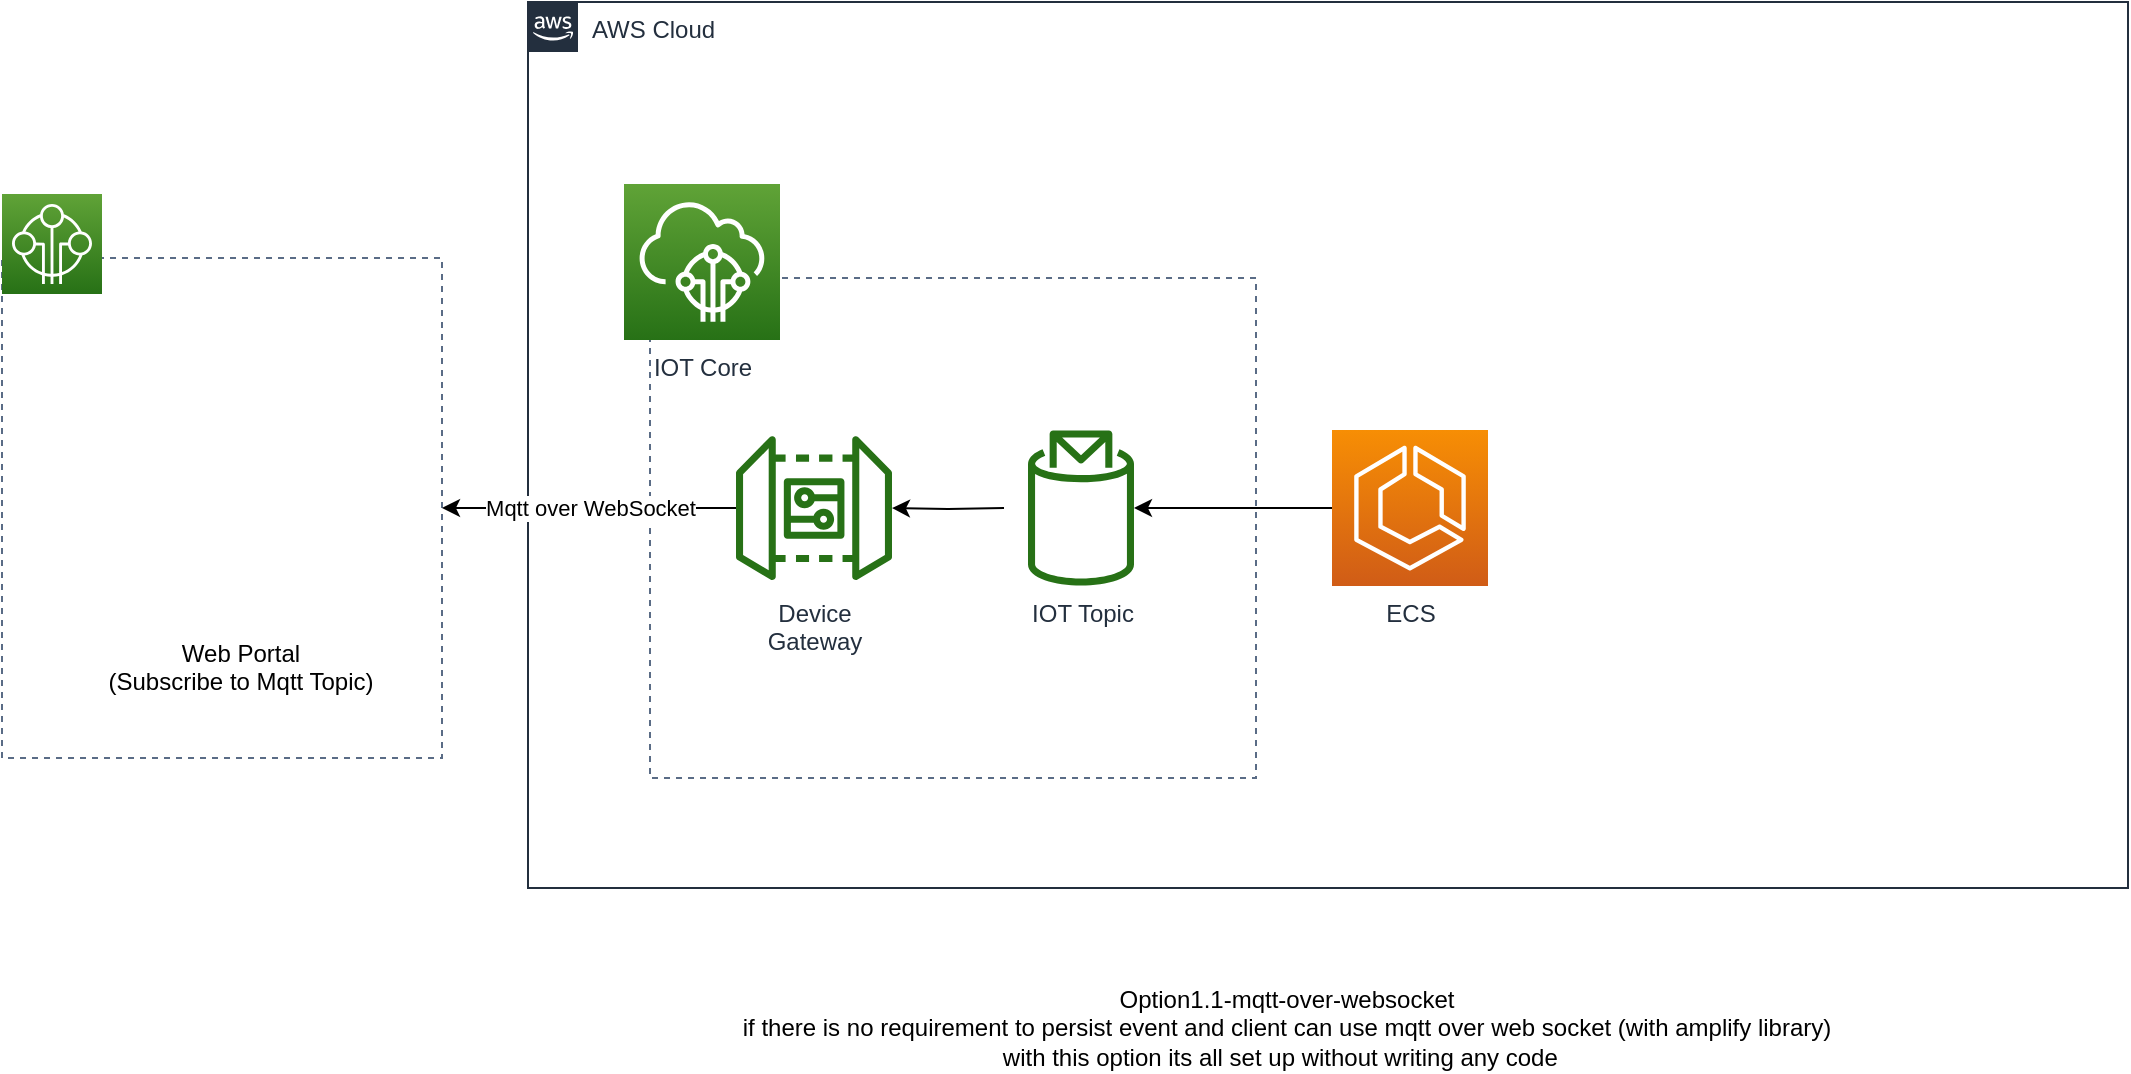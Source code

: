 <mxfile version="14.1.3" type="github" pages="4">
  <diagram id="wHCZFaaeiCQIO8YRC6Pm" name="Option1.1-mqtt-over-websocket">
    <mxGraphModel dx="1278" dy="491" grid="0" gridSize="10" guides="1" tooltips="1" connect="1" arrows="1" fold="1" page="1" pageScale="1" pageWidth="1100" pageHeight="850" math="0" shadow="0">
      <root>
        <mxCell id="0" />
        <mxCell id="1" parent="0" />
        <mxCell id="4YyjO7Iy4g33rYnQmglI-1" value="" style="fillColor=none;strokeColor=#5A6C86;dashed=1;verticalAlign=top;fontStyle=0;fontColor=#5A6C86;" vertex="1" parent="1">
          <mxGeometry x="350" y="280" width="303" height="250" as="geometry" />
        </mxCell>
        <mxCell id="4YyjO7Iy4g33rYnQmglI-2" value="" style="fillColor=none;strokeColor=#5A6C86;dashed=1;verticalAlign=top;fontStyle=0;fontColor=#5A6C86;" vertex="1" parent="1">
          <mxGeometry x="26" y="270" width="220" height="250" as="geometry" />
        </mxCell>
        <mxCell id="4YyjO7Iy4g33rYnQmglI-3" value="AWS Cloud" style="points=[[0,0],[0.25,0],[0.5,0],[0.75,0],[1,0],[1,0.25],[1,0.5],[1,0.75],[1,1],[0.75,1],[0.5,1],[0.25,1],[0,1],[0,0.75],[0,0.5],[0,0.25]];outlineConnect=0;gradientColor=none;html=1;whiteSpace=wrap;fontSize=12;fontStyle=0;shape=mxgraph.aws4.group;grIcon=mxgraph.aws4.group_aws_cloud_alt;strokeColor=#232F3E;fillColor=none;verticalAlign=top;align=left;spacingLeft=30;fontColor=#232F3E;dashed=0;" vertex="1" parent="1">
          <mxGeometry x="289" y="142" width="800" height="443" as="geometry" />
        </mxCell>
        <mxCell id="4YyjO7Iy4g33rYnQmglI-4" value="IOT Core" style="outlineConnect=0;fontColor=#232F3E;gradientColor=#60A337;gradientDirection=north;fillColor=#277116;strokeColor=#ffffff;dashed=0;verticalLabelPosition=bottom;verticalAlign=top;align=center;html=1;fontSize=12;fontStyle=0;aspect=fixed;shape=mxgraph.aws4.resourceIcon;resIcon=mxgraph.aws4.iot_core;" vertex="1" parent="1">
          <mxGeometry x="337" y="233" width="78" height="78" as="geometry" />
        </mxCell>
        <mxCell id="4YyjO7Iy4g33rYnQmglI-5" value="" style="outlineConnect=0;fontColor=#232F3E;gradientColor=#60A337;gradientDirection=north;fillColor=#277116;strokeColor=#ffffff;dashed=0;verticalLabelPosition=bottom;verticalAlign=top;align=center;html=1;fontSize=12;fontStyle=0;aspect=fixed;shape=mxgraph.aws4.resourceIcon;resIcon=mxgraph.aws4.internet_of_things;" vertex="1" parent="1">
          <mxGeometry x="26" y="238" width="50" height="50" as="geometry" />
        </mxCell>
        <mxCell id="4YyjO7Iy4g33rYnQmglI-6" value="Mqtt over WebSocket" style="edgeStyle=orthogonalEdgeStyle;rounded=0;orthogonalLoop=1;jettySize=auto;html=1;" edge="1" parent="1" source="4YyjO7Iy4g33rYnQmglI-7" target="4YyjO7Iy4g33rYnQmglI-2">
          <mxGeometry relative="1" as="geometry" />
        </mxCell>
        <mxCell id="4YyjO7Iy4g33rYnQmglI-7" value="Device&lt;br&gt;Gateway" style="outlineConnect=0;fontColor=#232F3E;gradientColor=none;fillColor=#277116;strokeColor=none;dashed=0;verticalLabelPosition=bottom;verticalAlign=top;align=center;html=1;fontSize=12;fontStyle=0;aspect=fixed;pointerEvents=1;shape=mxgraph.aws4.iot_device_gateway;" vertex="1" parent="1">
          <mxGeometry x="393" y="356" width="78" height="78" as="geometry" />
        </mxCell>
        <mxCell id="4YyjO7Iy4g33rYnQmglI-8" style="edgeStyle=orthogonalEdgeStyle;rounded=0;orthogonalLoop=1;jettySize=auto;html=1;" edge="1" parent="1" target="4YyjO7Iy4g33rYnQmglI-7">
          <mxGeometry relative="1" as="geometry">
            <mxPoint x="527" y="395" as="sourcePoint" />
          </mxGeometry>
        </mxCell>
        <mxCell id="4YyjO7Iy4g33rYnQmglI-9" value="Web Portal&lt;br&gt;(Subscribe to Mqtt Topic)" style="shape=image;html=1;verticalAlign=top;verticalLabelPosition=bottom;labelBackgroundColor=#ffffff;imageAspect=0;aspect=fixed;image=https://cdn3.iconfinder.com/data/icons/network-and-communications-10/32/network_Browser_global_network_planet_webpage_globe-128.png" vertex="1" parent="1">
          <mxGeometry x="96" y="356" width="98" height="98" as="geometry" />
        </mxCell>
        <mxCell id="4YyjO7Iy4g33rYnQmglI-10" value="IOT Topic" style="outlineConnect=0;fontColor=#232F3E;gradientColor=none;fillColor=#277116;strokeColor=none;dashed=0;verticalLabelPosition=bottom;verticalAlign=top;align=center;html=1;fontSize=12;fontStyle=0;aspect=fixed;pointerEvents=1;shape=mxgraph.aws4.topic_2;" vertex="1" parent="1">
          <mxGeometry x="539" y="356" width="53" height="78" as="geometry" />
        </mxCell>
        <mxCell id="4YyjO7Iy4g33rYnQmglI-11" style="edgeStyle=orthogonalEdgeStyle;rounded=0;orthogonalLoop=1;jettySize=auto;html=1;" edge="1" parent="1" source="4YyjO7Iy4g33rYnQmglI-12" target="4YyjO7Iy4g33rYnQmglI-10">
          <mxGeometry relative="1" as="geometry" />
        </mxCell>
        <mxCell id="4YyjO7Iy4g33rYnQmglI-12" value="ECS" style="outlineConnect=0;fontColor=#232F3E;gradientColor=#F78E04;gradientDirection=north;fillColor=#D05C17;strokeColor=#ffffff;dashed=0;verticalLabelPosition=bottom;verticalAlign=top;align=center;html=1;fontSize=12;fontStyle=0;aspect=fixed;shape=mxgraph.aws4.resourceIcon;resIcon=mxgraph.aws4.ecs;" vertex="1" parent="1">
          <mxGeometry x="691" y="356" width="78" height="78" as="geometry" />
        </mxCell>
        <mxCell id="iMV36-Ew49_fpAzBtnek-1" value="Option1.1-mqtt-over-websocket&lt;br&gt;if there is no requirement to persist event and client can use mqtt over web socket (with amplify library) &lt;br&gt;with this option its all set up without writing any code&amp;nbsp;&amp;nbsp;" style="text;html=1;resizable=0;autosize=1;align=center;verticalAlign=middle;points=[];fillColor=none;strokeColor=none;rounded=0;" vertex="1" parent="1">
          <mxGeometry x="391" y="632" width="554" height="45" as="geometry" />
        </mxCell>
      </root>
    </mxGraphModel>
  </diagram>
  <diagram id="XRwCYsMvWMTH4HfeeRDC" name="1.1-mqtt-over-websocket-persistevent">
    <mxGraphModel dx="1278" dy="491" grid="0" gridSize="10" guides="1" tooltips="1" connect="1" arrows="1" fold="1" page="1" pageScale="1" pageWidth="1100" pageHeight="850" math="0" shadow="0">
      <root>
        <mxCell id="h0BsPVWBQhPjDScm01QS-0" />
        <mxCell id="h0BsPVWBQhPjDScm01QS-1" parent="h0BsPVWBQhPjDScm01QS-0" />
        <mxCell id="h0BsPVWBQhPjDScm01QS-2" value="AWS Cloud" style="points=[[0,0],[0.25,0],[0.5,0],[0.75,0],[1,0],[1,0.25],[1,0.5],[1,0.75],[1,1],[0.75,1],[0.5,1],[0.25,1],[0,1],[0,0.75],[0,0.5],[0,0.25]];outlineConnect=0;gradientColor=none;html=1;whiteSpace=wrap;fontSize=12;fontStyle=0;shape=mxgraph.aws4.group;grIcon=mxgraph.aws4.group_aws_cloud_alt;strokeColor=#232F3E;fillColor=none;verticalAlign=top;align=left;spacingLeft=30;fontColor=#232F3E;dashed=0;" vertex="1" parent="h0BsPVWBQhPjDScm01QS-1">
          <mxGeometry x="289" y="142" width="800" height="593" as="geometry" />
        </mxCell>
        <mxCell id="h0BsPVWBQhPjDScm01QS-3" value="" style="fillColor=none;strokeColor=#5A6C86;dashed=1;verticalAlign=top;fontStyle=0;fontColor=#5A6C86;" vertex="1" parent="h0BsPVWBQhPjDScm01QS-1">
          <mxGeometry x="350" y="280" width="397" height="250" as="geometry" />
        </mxCell>
        <mxCell id="h0BsPVWBQhPjDScm01QS-4" value="" style="fillColor=none;strokeColor=#5A6C86;dashed=1;verticalAlign=top;fontStyle=0;fontColor=#5A6C86;" vertex="1" parent="h0BsPVWBQhPjDScm01QS-1">
          <mxGeometry x="26" y="270" width="220" height="250" as="geometry" />
        </mxCell>
        <mxCell id="h0BsPVWBQhPjDScm01QS-5" value="IOT Core" style="outlineConnect=0;fontColor=#232F3E;gradientColor=#60A337;gradientDirection=north;fillColor=#277116;strokeColor=#ffffff;dashed=0;verticalLabelPosition=bottom;verticalAlign=top;align=center;html=1;fontSize=12;fontStyle=0;aspect=fixed;shape=mxgraph.aws4.resourceIcon;resIcon=mxgraph.aws4.iot_core;" vertex="1" parent="h0BsPVWBQhPjDScm01QS-1">
          <mxGeometry x="337" y="233" width="78" height="78" as="geometry" />
        </mxCell>
        <mxCell id="h0BsPVWBQhPjDScm01QS-6" value="" style="outlineConnect=0;fontColor=#232F3E;gradientColor=#60A337;gradientDirection=north;fillColor=#277116;strokeColor=#ffffff;dashed=0;verticalLabelPosition=bottom;verticalAlign=top;align=center;html=1;fontSize=12;fontStyle=0;aspect=fixed;shape=mxgraph.aws4.resourceIcon;resIcon=mxgraph.aws4.internet_of_things;" vertex="1" parent="h0BsPVWBQhPjDScm01QS-1">
          <mxGeometry x="26" y="238" width="50" height="50" as="geometry" />
        </mxCell>
        <mxCell id="h0BsPVWBQhPjDScm01QS-7" value="Mqtt over WebSocket" style="edgeStyle=orthogonalEdgeStyle;rounded=0;orthogonalLoop=1;jettySize=auto;html=1;" edge="1" parent="h0BsPVWBQhPjDScm01QS-1" source="h0BsPVWBQhPjDScm01QS-8" target="h0BsPVWBQhPjDScm01QS-4">
          <mxGeometry relative="1" as="geometry" />
        </mxCell>
        <mxCell id="h0BsPVWBQhPjDScm01QS-8" value="Device&lt;br&gt;Gateway" style="outlineConnect=0;fontColor=#232F3E;gradientColor=none;fillColor=#277116;strokeColor=none;dashed=0;verticalLabelPosition=bottom;verticalAlign=top;align=center;html=1;fontSize=12;fontStyle=0;aspect=fixed;pointerEvents=1;shape=mxgraph.aws4.iot_device_gateway;" vertex="1" parent="h0BsPVWBQhPjDScm01QS-1">
          <mxGeometry x="393" y="356" width="78" height="78" as="geometry" />
        </mxCell>
        <mxCell id="h0BsPVWBQhPjDScm01QS-9" style="edgeStyle=orthogonalEdgeStyle;rounded=0;orthogonalLoop=1;jettySize=auto;html=1;" edge="1" parent="h0BsPVWBQhPjDScm01QS-1" source="h0BsPVWBQhPjDScm01QS-12" target="h0BsPVWBQhPjDScm01QS-8">
          <mxGeometry relative="1" as="geometry">
            <mxPoint x="527" y="395" as="sourcePoint" />
          </mxGeometry>
        </mxCell>
        <mxCell id="h0BsPVWBQhPjDScm01QS-10" value="Web Portal&lt;br&gt;(Subscribe to Mqtt Topic)" style="shape=image;html=1;verticalAlign=top;verticalLabelPosition=bottom;labelBackgroundColor=#ffffff;imageAspect=0;aspect=fixed;image=https://cdn3.iconfinder.com/data/icons/network-and-communications-10/32/network_Browser_global_network_planet_webpage_globe-128.png" vertex="1" parent="h0BsPVWBQhPjDScm01QS-1">
          <mxGeometry x="96" y="356" width="98" height="98" as="geometry" />
        </mxCell>
        <mxCell id="h0BsPVWBQhPjDScm01QS-11" style="edgeStyle=orthogonalEdgeStyle;rounded=0;orthogonalLoop=1;jettySize=auto;html=1;" edge="1" parent="h0BsPVWBQhPjDScm01QS-1" source="h0BsPVWBQhPjDScm01QS-12" target="h0BsPVWBQhPjDScm01QS-16">
          <mxGeometry relative="1" as="geometry">
            <Array as="points">
              <mxPoint x="633" y="471" />
            </Array>
          </mxGeometry>
        </mxCell>
        <mxCell id="h0BsPVWBQhPjDScm01QS-12" value="IOT Topic" style="outlineConnect=0;fontColor=#232F3E;gradientColor=none;fillColor=#277116;strokeColor=none;dashed=0;verticalLabelPosition=bottom;verticalAlign=top;align=center;html=1;fontSize=12;fontStyle=0;aspect=fixed;pointerEvents=1;shape=mxgraph.aws4.topic_2;" vertex="1" parent="h0BsPVWBQhPjDScm01QS-1">
          <mxGeometry x="606" y="356" width="53" height="78" as="geometry" />
        </mxCell>
        <mxCell id="h0BsPVWBQhPjDScm01QS-13" style="edgeStyle=orthogonalEdgeStyle;rounded=0;orthogonalLoop=1;jettySize=auto;html=1;" edge="1" parent="h0BsPVWBQhPjDScm01QS-1" source="h0BsPVWBQhPjDScm01QS-14" target="h0BsPVWBQhPjDScm01QS-12">
          <mxGeometry relative="1" as="geometry" />
        </mxCell>
        <mxCell id="h0BsPVWBQhPjDScm01QS-14" value="ECS" style="outlineConnect=0;fontColor=#232F3E;gradientColor=#F78E04;gradientDirection=north;fillColor=#D05C17;strokeColor=#ffffff;dashed=0;verticalLabelPosition=bottom;verticalAlign=top;align=center;html=1;fontSize=12;fontStyle=0;aspect=fixed;shape=mxgraph.aws4.resourceIcon;resIcon=mxgraph.aws4.ecs;" vertex="1" parent="h0BsPVWBQhPjDScm01QS-1">
          <mxGeometry x="832" y="356" width="78" height="78" as="geometry" />
        </mxCell>
        <mxCell id="h0BsPVWBQhPjDScm01QS-15" style="edgeStyle=orthogonalEdgeStyle;rounded=0;orthogonalLoop=1;jettySize=auto;html=1;" edge="1" parent="h0BsPVWBQhPjDScm01QS-1" source="h0BsPVWBQhPjDScm01QS-16" target="h0BsPVWBQhPjDScm01QS-17">
          <mxGeometry relative="1" as="geometry" />
        </mxCell>
        <mxCell id="h0BsPVWBQhPjDScm01QS-16" value="Rule" style="outlineConnect=0;fontColor=#232F3E;gradientColor=none;fillColor=#277116;strokeColor=none;dashed=0;verticalLabelPosition=bottom;verticalAlign=top;align=center;html=1;fontSize=12;fontStyle=0;aspect=fixed;pointerEvents=1;shape=mxgraph.aws4.rule;" vertex="1" parent="h0BsPVWBQhPjDScm01QS-1">
          <mxGeometry x="531" y="432" width="46" height="78" as="geometry" />
        </mxCell>
        <mxCell id="h0BsPVWBQhPjDScm01QS-17" value="DynamoDB" style="outlineConnect=0;fontColor=#232F3E;gradientColor=#4D72F3;gradientDirection=north;fillColor=#3334B9;strokeColor=#ffffff;dashed=0;verticalLabelPosition=bottom;verticalAlign=top;align=center;html=1;fontSize=12;fontStyle=0;aspect=fixed;shape=mxgraph.aws4.resourceIcon;resIcon=mxgraph.aws4.dynamodb;" vertex="1" parent="h0BsPVWBQhPjDScm01QS-1">
          <mxGeometry x="515" y="565" width="78" height="78" as="geometry" />
        </mxCell>
        <mxCell id="WqoeJimhVE3Ao5pXwncL-0" value="Option1.2-mqtt-over-websocket-persiste event&lt;br&gt;if there is no requirement to persist event and client can use mqtt over web socket (with amplify library) &lt;br&gt;with this option its all set up without writing any code&amp;nbsp;&amp;nbsp;" style="text;html=1;resizable=0;autosize=1;align=center;verticalAlign=middle;points=[];fillColor=none;strokeColor=none;rounded=0;" vertex="1" parent="h0BsPVWBQhPjDScm01QS-1">
          <mxGeometry x="370" y="770" width="554" height="45" as="geometry" />
        </mxCell>
      </root>
    </mxGraphModel>
  </diagram>
  <diagram id="84ddEZB8-2D1XWtMmOPA" name="Option2.1-api-gateway">
    <mxGraphModel dx="1278" dy="491" grid="0" gridSize="10" guides="1" tooltips="1" connect="1" arrows="1" fold="1" page="1" pageScale="1" pageWidth="1100" pageHeight="850" math="0" shadow="0">
      <root>
        <mxCell id="8dLRoYPVyEI_H4pk226P-0" />
        <mxCell id="8dLRoYPVyEI_H4pk226P-1" parent="8dLRoYPVyEI_H4pk226P-0" />
        <mxCell id="8dLRoYPVyEI_H4pk226P-2" value="AWS Cloud" style="points=[[0,0],[0.25,0],[0.5,0],[0.75,0],[1,0],[1,0.25],[1,0.5],[1,0.75],[1,1],[0.75,1],[0.5,1],[0.25,1],[0,1],[0,0.75],[0,0.5],[0,0.25]];outlineConnect=0;gradientColor=none;html=1;whiteSpace=wrap;fontSize=12;fontStyle=0;shape=mxgraph.aws4.group;grIcon=mxgraph.aws4.group_aws_cloud_alt;strokeColor=#232F3E;fillColor=none;verticalAlign=top;align=left;spacingLeft=30;fontColor=#232F3E;dashed=0;" vertex="1" parent="8dLRoYPVyEI_H4pk226P-1">
          <mxGeometry x="289" y="142" width="800" height="443" as="geometry" />
        </mxCell>
        <mxCell id="8dLRoYPVyEI_H4pk226P-3" value="" style="fillColor=none;strokeColor=#5A6C86;dashed=1;verticalAlign=top;fontStyle=0;fontColor=#5A6C86;" vertex="1" parent="8dLRoYPVyEI_H4pk226P-1">
          <mxGeometry x="350" y="280" width="591" height="250" as="geometry" />
        </mxCell>
        <mxCell id="8dLRoYPVyEI_H4pk226P-4" value="" style="fillColor=none;strokeColor=#5A6C86;dashed=1;verticalAlign=top;fontStyle=0;fontColor=#5A6C86;" vertex="1" parent="8dLRoYPVyEI_H4pk226P-1">
          <mxGeometry x="26" y="270" width="220" height="250" as="geometry" />
        </mxCell>
        <mxCell id="8dLRoYPVyEI_H4pk226P-5" value="HTTPS&amp;nbsp; WebSocket" style="edgeStyle=orthogonalEdgeStyle;rounded=0;orthogonalLoop=1;jettySize=auto;html=1;" edge="1" parent="8dLRoYPVyEI_H4pk226P-1" target="8dLRoYPVyEI_H4pk226P-4">
          <mxGeometry relative="1" as="geometry">
            <mxPoint x="393" y="395.1" as="sourcePoint" />
          </mxGeometry>
        </mxCell>
        <mxCell id="8dLRoYPVyEI_H4pk226P-6" value="Web Portal&lt;br&gt;(Subscribe to websocket)" style="shape=image;html=1;verticalAlign=top;verticalLabelPosition=bottom;labelBackgroundColor=#ffffff;imageAspect=0;aspect=fixed;image=https://cdn3.iconfinder.com/data/icons/network-and-communications-10/32/network_Browser_global_network_planet_webpage_globe-128.png" vertex="1" parent="8dLRoYPVyEI_H4pk226P-1">
          <mxGeometry x="96" y="356" width="98" height="98" as="geometry" />
        </mxCell>
        <mxCell id="8dLRoYPVyEI_H4pk226P-7" style="edgeStyle=orthogonalEdgeStyle;rounded=0;orthogonalLoop=1;jettySize=auto;html=1;" edge="1" parent="8dLRoYPVyEI_H4pk226P-1" source="8dLRoYPVyEI_H4pk226P-8">
          <mxGeometry relative="1" as="geometry">
            <mxPoint x="909" y="395" as="targetPoint" />
          </mxGeometry>
        </mxCell>
        <mxCell id="8dLRoYPVyEI_H4pk226P-8" value="ECS" style="outlineConnect=0;fontColor=#232F3E;gradientColor=#F78E04;gradientDirection=north;fillColor=#D05C17;strokeColor=#ffffff;dashed=0;verticalLabelPosition=bottom;verticalAlign=top;align=center;html=1;fontSize=12;fontStyle=0;aspect=fixed;shape=mxgraph.aws4.resourceIcon;resIcon=mxgraph.aws4.ecs;" vertex="1" parent="8dLRoYPVyEI_H4pk226P-1">
          <mxGeometry x="982" y="356" width="78" height="78" as="geometry" />
        </mxCell>
        <mxCell id="8dLRoYPVyEI_H4pk226P-9" value="" style="outlineConnect=0;fontColor=#232F3E;gradientColor=#945DF2;gradientDirection=north;fillColor=#5A30B5;strokeColor=#ffffff;dashed=0;verticalLabelPosition=bottom;verticalAlign=top;align=center;html=1;fontSize=12;fontStyle=0;aspect=fixed;shape=mxgraph.aws4.resourceIcon;resIcon=mxgraph.aws4.api_gateway;" vertex="1" parent="8dLRoYPVyEI_H4pk226P-1">
          <mxGeometry x="387" y="354" width="78" height="78" as="geometry" />
        </mxCell>
        <mxCell id="8dLRoYPVyEI_H4pk226P-10" style="edgeStyle=orthogonalEdgeStyle;rounded=0;orthogonalLoop=1;jettySize=auto;html=1;" edge="1" parent="8dLRoYPVyEI_H4pk226P-1" source="8dLRoYPVyEI_H4pk226P-11" target="8dLRoYPVyEI_H4pk226P-13">
          <mxGeometry relative="1" as="geometry" />
        </mxCell>
        <mxCell id="8dLRoYPVyEI_H4pk226P-11" value="" style="outlineConnect=0;fontColor=#232F3E;gradientColor=#945DF2;gradientDirection=north;fillColor=#5A30B5;strokeColor=#ffffff;dashed=0;verticalLabelPosition=bottom;verticalAlign=top;align=center;html=1;fontSize=12;fontStyle=0;aspect=fixed;shape=mxgraph.aws4.resourceIcon;resIcon=mxgraph.aws4.kinesis_data_streams;" vertex="1" parent="8dLRoYPVyEI_H4pk226P-1">
          <mxGeometry x="826" y="354" width="78" height="78" as="geometry" />
        </mxCell>
        <mxCell id="8dLRoYPVyEI_H4pk226P-12" style="edgeStyle=orthogonalEdgeStyle;rounded=0;orthogonalLoop=1;jettySize=auto;html=1;" edge="1" parent="8dLRoYPVyEI_H4pk226P-1" source="8dLRoYPVyEI_H4pk226P-13" target="8dLRoYPVyEI_H4pk226P-15">
          <mxGeometry relative="1" as="geometry" />
        </mxCell>
        <mxCell id="8dLRoYPVyEI_H4pk226P-13" value="Persist DB" style="outlineConnect=0;fontColor=#232F3E;gradientColor=none;fillColor=#D05C17;strokeColor=none;dashed=0;verticalLabelPosition=bottom;verticalAlign=top;align=center;html=1;fontSize=12;fontStyle=0;aspect=fixed;pointerEvents=1;shape=mxgraph.aws4.lambda_function;" vertex="1" parent="8dLRoYPVyEI_H4pk226P-1">
          <mxGeometry x="726" y="355" width="78" height="78" as="geometry" />
        </mxCell>
        <mxCell id="8dLRoYPVyEI_H4pk226P-14" style="edgeStyle=orthogonalEdgeStyle;rounded=0;orthogonalLoop=1;jettySize=auto;html=1;" edge="1" parent="8dLRoYPVyEI_H4pk226P-1" source="8dLRoYPVyEI_H4pk226P-15" target="8dLRoYPVyEI_H4pk226P-17">
          <mxGeometry relative="1" as="geometry" />
        </mxCell>
        <mxCell id="8dLRoYPVyEI_H4pk226P-15" value="DynamoDB&lt;br&gt;Stream" style="outlineConnect=0;fontColor=#232F3E;gradientColor=#4D72F3;gradientDirection=north;fillColor=#3334B9;strokeColor=#ffffff;dashed=0;verticalLabelPosition=bottom;verticalAlign=top;align=center;html=1;fontSize=12;fontStyle=0;aspect=fixed;shape=mxgraph.aws4.resourceIcon;resIcon=mxgraph.aws4.dynamodb;" vertex="1" parent="8dLRoYPVyEI_H4pk226P-1">
          <mxGeometry x="615" y="354" width="78" height="78" as="geometry" />
        </mxCell>
        <mxCell id="8dLRoYPVyEI_H4pk226P-16" style="edgeStyle=orthogonalEdgeStyle;rounded=0;orthogonalLoop=1;jettySize=auto;html=1;" edge="1" parent="8dLRoYPVyEI_H4pk226P-1" source="8dLRoYPVyEI_H4pk226P-17" target="8dLRoYPVyEI_H4pk226P-9">
          <mxGeometry relative="1" as="geometry" />
        </mxCell>
        <mxCell id="8dLRoYPVyEI_H4pk226P-17" value="Push to client" style="outlineConnect=0;fontColor=#232F3E;gradientColor=none;fillColor=#D05C17;strokeColor=none;dashed=0;verticalLabelPosition=bottom;verticalAlign=top;align=center;html=1;fontSize=12;fontStyle=0;aspect=fixed;pointerEvents=1;shape=mxgraph.aws4.lambda_function;" vertex="1" parent="8dLRoYPVyEI_H4pk226P-1">
          <mxGeometry x="497" y="354" width="78" height="78" as="geometry" />
        </mxCell>
        <mxCell id="ccL2Fk5EqJpDYsK-Y_kl-0" value="Option2.1-API Gateway&lt;br&gt;push stream of events to kinesis&amp;nbsp;&lt;br&gt;lambda persists to dynamodb&lt;br&gt;read dynamodb stream&lt;br&gt;push to client with api gateway" style="text;html=1;resizable=0;autosize=1;align=center;verticalAlign=middle;points=[];fillColor=none;strokeColor=none;rounded=0;" vertex="1" parent="8dLRoYPVyEI_H4pk226P-1">
          <mxGeometry x="572" y="618" width="184" height="72" as="geometry" />
        </mxCell>
      </root>
    </mxGraphModel>
  </diagram>
  <diagram id="Apl6YoLecQjZOabUkFUP" name="Option2.1-api-gateway">
    <mxGraphModel dx="1278" dy="491" grid="0" gridSize="10" guides="1" tooltips="1" connect="1" arrows="1" fold="1" page="1" pageScale="1" pageWidth="1100" pageHeight="850" math="0" shadow="0">
      <root>
        <mxCell id="ZGLrZaxqoE2qsguKlIKs-0" />
        <mxCell id="ZGLrZaxqoE2qsguKlIKs-1" parent="ZGLrZaxqoE2qsguKlIKs-0" />
        <mxCell id="ZGLrZaxqoE2qsguKlIKs-2" value="AWS Cloud" style="points=[[0,0],[0.25,0],[0.5,0],[0.75,0],[1,0],[1,0.25],[1,0.5],[1,0.75],[1,1],[0.75,1],[0.5,1],[0.25,1],[0,1],[0,0.75],[0,0.5],[0,0.25]];outlineConnect=0;gradientColor=none;html=1;whiteSpace=wrap;fontSize=12;fontStyle=0;shape=mxgraph.aws4.group;grIcon=mxgraph.aws4.group_aws_cloud_alt;strokeColor=#232F3E;fillColor=none;verticalAlign=top;align=left;spacingLeft=30;fontColor=#232F3E;dashed=0;" vertex="1" parent="ZGLrZaxqoE2qsguKlIKs-1">
          <mxGeometry x="289" y="142" width="800" height="593" as="geometry" />
        </mxCell>
        <mxCell id="ZGLrZaxqoE2qsguKlIKs-3" value="" style="fillColor=none;strokeColor=#5A6C86;dashed=1;verticalAlign=top;fontStyle=0;fontColor=#5A6C86;" vertex="1" parent="ZGLrZaxqoE2qsguKlIKs-1">
          <mxGeometry x="350" y="280" width="591" height="250" as="geometry" />
        </mxCell>
        <mxCell id="ZGLrZaxqoE2qsguKlIKs-4" value="" style="fillColor=none;strokeColor=#5A6C86;dashed=1;verticalAlign=top;fontStyle=0;fontColor=#5A6C86;" vertex="1" parent="ZGLrZaxqoE2qsguKlIKs-1">
          <mxGeometry x="26" y="270" width="220" height="250" as="geometry" />
        </mxCell>
        <mxCell id="ZGLrZaxqoE2qsguKlIKs-5" value="HTTPS&amp;nbsp; WebSocket" style="edgeStyle=orthogonalEdgeStyle;rounded=0;orthogonalLoop=1;jettySize=auto;html=1;" edge="1" parent="ZGLrZaxqoE2qsguKlIKs-1" target="ZGLrZaxqoE2qsguKlIKs-4">
          <mxGeometry relative="1" as="geometry">
            <mxPoint x="393" y="395.1" as="sourcePoint" />
          </mxGeometry>
        </mxCell>
        <mxCell id="ZGLrZaxqoE2qsguKlIKs-6" value="Web Portal&lt;br&gt;(Subscribe to websocket)" style="shape=image;html=1;verticalAlign=top;verticalLabelPosition=bottom;labelBackgroundColor=#ffffff;imageAspect=0;aspect=fixed;image=https://cdn3.iconfinder.com/data/icons/network-and-communications-10/32/network_Browser_global_network_planet_webpage_globe-128.png" vertex="1" parent="ZGLrZaxqoE2qsguKlIKs-1">
          <mxGeometry x="96" y="356" width="98" height="98" as="geometry" />
        </mxCell>
        <mxCell id="ZGLrZaxqoE2qsguKlIKs-7" style="edgeStyle=orthogonalEdgeStyle;rounded=0;orthogonalLoop=1;jettySize=auto;html=1;" edge="1" parent="ZGLrZaxqoE2qsguKlIKs-1" source="ZGLrZaxqoE2qsguKlIKs-8" target="ZGLrZaxqoE2qsguKlIKs-11">
          <mxGeometry relative="1" as="geometry">
            <mxPoint x="909" y="395" as="targetPoint" />
          </mxGeometry>
        </mxCell>
        <mxCell id="ZGLrZaxqoE2qsguKlIKs-8" value="ECS" style="outlineConnect=0;fontColor=#232F3E;gradientColor=#F78E04;gradientDirection=north;fillColor=#D05C17;strokeColor=#ffffff;dashed=0;verticalLabelPosition=bottom;verticalAlign=top;align=center;html=1;fontSize=12;fontStyle=0;aspect=fixed;shape=mxgraph.aws4.resourceIcon;resIcon=mxgraph.aws4.ecs;" vertex="1" parent="ZGLrZaxqoE2qsguKlIKs-1">
          <mxGeometry x="982" y="359" width="78" height="78" as="geometry" />
        </mxCell>
        <mxCell id="ZGLrZaxqoE2qsguKlIKs-9" value="" style="outlineConnect=0;fontColor=#232F3E;gradientColor=#945DF2;gradientDirection=north;fillColor=#5A30B5;strokeColor=#ffffff;dashed=0;verticalLabelPosition=bottom;verticalAlign=top;align=center;html=1;fontSize=12;fontStyle=0;aspect=fixed;shape=mxgraph.aws4.resourceIcon;resIcon=mxgraph.aws4.api_gateway;" vertex="1" parent="ZGLrZaxqoE2qsguKlIKs-1">
          <mxGeometry x="387" y="359" width="78" height="78" as="geometry" />
        </mxCell>
        <mxCell id="ZGLrZaxqoE2qsguKlIKs-10" style="edgeStyle=orthogonalEdgeStyle;rounded=0;orthogonalLoop=1;jettySize=auto;html=1;" edge="1" parent="ZGLrZaxqoE2qsguKlIKs-1" source="ZGLrZaxqoE2qsguKlIKs-11" target="ZGLrZaxqoE2qsguKlIKs-13">
          <mxGeometry relative="1" as="geometry" />
        </mxCell>
        <mxCell id="ZGLrZaxqoE2qsguKlIKs-11" value="Persist DB" style="outlineConnect=0;fontColor=#232F3E;gradientColor=none;fillColor=#D05C17;strokeColor=none;dashed=0;verticalLabelPosition=bottom;verticalAlign=top;align=center;html=1;fontSize=12;fontStyle=0;aspect=fixed;pointerEvents=1;shape=mxgraph.aws4.lambda_function;" vertex="1" parent="ZGLrZaxqoE2qsguKlIKs-1">
          <mxGeometry x="781" y="359" width="78" height="78" as="geometry" />
        </mxCell>
        <mxCell id="ZGLrZaxqoE2qsguKlIKs-12" style="edgeStyle=orthogonalEdgeStyle;rounded=0;orthogonalLoop=1;jettySize=auto;html=1;" edge="1" parent="ZGLrZaxqoE2qsguKlIKs-1" source="ZGLrZaxqoE2qsguKlIKs-13" target="ZGLrZaxqoE2qsguKlIKs-15">
          <mxGeometry relative="1" as="geometry" />
        </mxCell>
        <mxCell id="ZGLrZaxqoE2qsguKlIKs-13" value="DynamoDB&lt;br&gt;Stream" style="outlineConnect=0;fontColor=#232F3E;gradientColor=#4D72F3;gradientDirection=north;fillColor=#3334B9;strokeColor=#ffffff;dashed=0;verticalLabelPosition=bottom;verticalAlign=top;align=center;html=1;fontSize=12;fontStyle=0;aspect=fixed;shape=mxgraph.aws4.resourceIcon;resIcon=mxgraph.aws4.dynamodb;" vertex="1" parent="ZGLrZaxqoE2qsguKlIKs-1">
          <mxGeometry x="645" y="359" width="78" height="78" as="geometry" />
        </mxCell>
        <mxCell id="ZGLrZaxqoE2qsguKlIKs-14" style="edgeStyle=orthogonalEdgeStyle;rounded=0;orthogonalLoop=1;jettySize=auto;html=1;" edge="1" parent="ZGLrZaxqoE2qsguKlIKs-1" source="ZGLrZaxqoE2qsguKlIKs-15" target="ZGLrZaxqoE2qsguKlIKs-9">
          <mxGeometry relative="1" as="geometry" />
        </mxCell>
        <mxCell id="ZGLrZaxqoE2qsguKlIKs-15" value="Push to client" style="outlineConnect=0;fontColor=#232F3E;gradientColor=none;fillColor=#D05C17;strokeColor=none;dashed=0;verticalLabelPosition=bottom;verticalAlign=top;align=center;html=1;fontSize=12;fontStyle=0;aspect=fixed;pointerEvents=1;shape=mxgraph.aws4.lambda_function;" vertex="1" parent="ZGLrZaxqoE2qsguKlIKs-1">
          <mxGeometry x="511" y="359" width="78" height="78" as="geometry" />
        </mxCell>
        <mxCell id="4ab0blq7cGxGuzVmhQWz-0" value="Option2.2-API Gateway&lt;br&gt;push stream of events to lambda&lt;br&gt;lambda persists to dynamodb&lt;br&gt;read dynamodb stream&lt;br&gt;push to client with api gateway" style="text;html=1;resizable=0;autosize=1;align=center;verticalAlign=middle;points=[];fillColor=none;strokeColor=none;rounded=0;" vertex="1" parent="ZGLrZaxqoE2qsguKlIKs-1">
          <mxGeometry x="572" y="618" width="184" height="72" as="geometry" />
        </mxCell>
      </root>
    </mxGraphModel>
  </diagram>
</mxfile>
